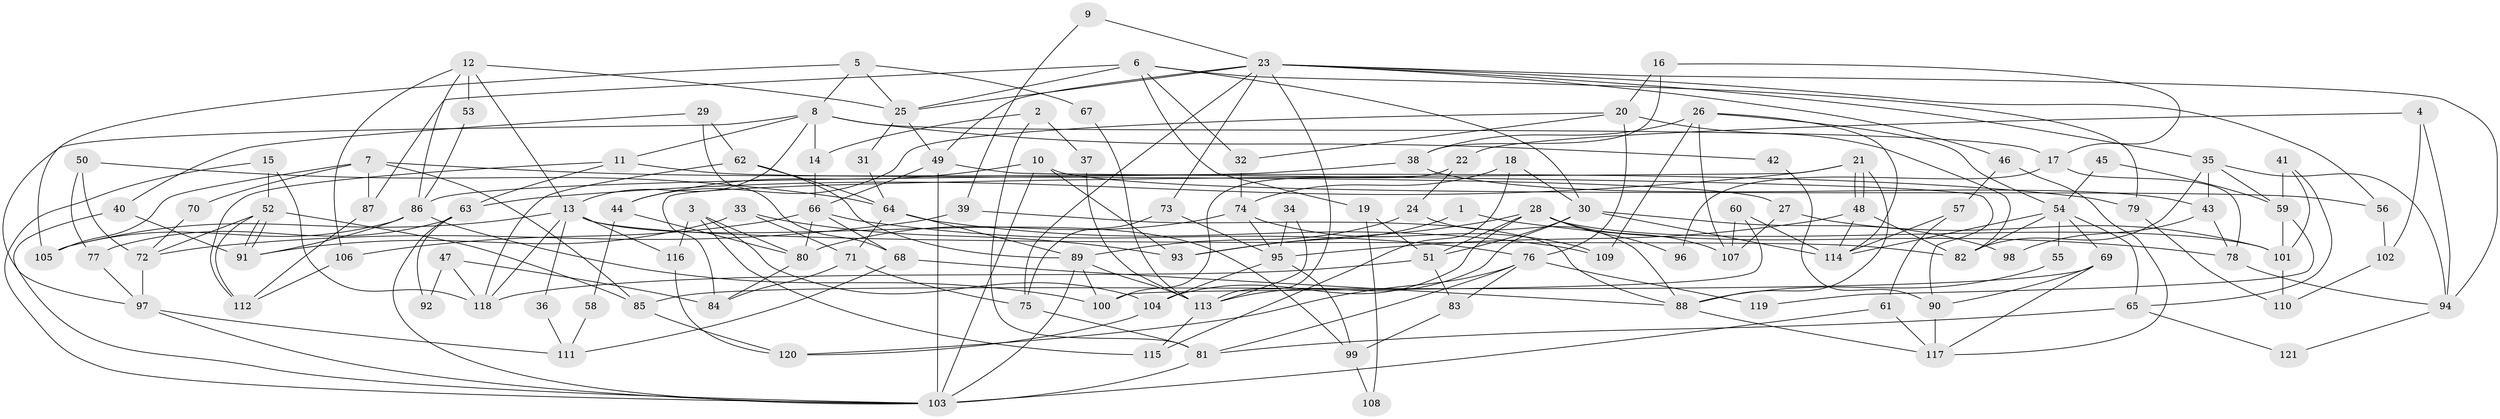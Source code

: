 // coarse degree distribution, {4: 0.14754098360655737, 9: 0.04918032786885246, 6: 0.11475409836065574, 8: 0.04918032786885246, 7: 0.04918032786885246, 10: 0.03278688524590164, 3: 0.13114754098360656, 14: 0.03278688524590164, 11: 0.03278688524590164, 12: 0.03278688524590164, 5: 0.09836065573770492, 2: 0.22950819672131148}
// Generated by graph-tools (version 1.1) at 2025/50/03/04/25 22:50:56]
// undirected, 121 vertices, 242 edges
graph export_dot {
  node [color=gray90,style=filled];
  1;
  2;
  3;
  4;
  5;
  6;
  7;
  8;
  9;
  10;
  11;
  12;
  13;
  14;
  15;
  16;
  17;
  18;
  19;
  20;
  21;
  22;
  23;
  24;
  25;
  26;
  27;
  28;
  29;
  30;
  31;
  32;
  33;
  34;
  35;
  36;
  37;
  38;
  39;
  40;
  41;
  42;
  43;
  44;
  45;
  46;
  47;
  48;
  49;
  50;
  51;
  52;
  53;
  54;
  55;
  56;
  57;
  58;
  59;
  60;
  61;
  62;
  63;
  64;
  65;
  66;
  67;
  68;
  69;
  70;
  71;
  72;
  73;
  74;
  75;
  76;
  77;
  78;
  79;
  80;
  81;
  82;
  83;
  84;
  85;
  86;
  87;
  88;
  89;
  90;
  91;
  92;
  93;
  94;
  95;
  96;
  97;
  98;
  99;
  100;
  101;
  102;
  103;
  104;
  105;
  106;
  107;
  108;
  109;
  110;
  111;
  112;
  113;
  114;
  115;
  116;
  117;
  118;
  119;
  120;
  121;
  1 -- 93;
  1 -- 78;
  2 -- 14;
  2 -- 81;
  2 -- 37;
  3 -- 80;
  3 -- 104;
  3 -- 115;
  3 -- 116;
  4 -- 102;
  4 -- 22;
  4 -- 94;
  5 -- 105;
  5 -- 25;
  5 -- 8;
  5 -- 67;
  6 -- 32;
  6 -- 25;
  6 -- 19;
  6 -- 30;
  6 -- 79;
  6 -- 87;
  7 -- 85;
  7 -- 87;
  7 -- 70;
  7 -- 79;
  7 -- 105;
  8 -- 17;
  8 -- 11;
  8 -- 13;
  8 -- 14;
  8 -- 42;
  8 -- 97;
  9 -- 23;
  9 -- 39;
  10 -- 44;
  10 -- 103;
  10 -- 56;
  10 -- 93;
  11 -- 27;
  11 -- 63;
  11 -- 112;
  12 -- 25;
  12 -- 86;
  12 -- 13;
  12 -- 53;
  12 -- 106;
  13 -- 36;
  13 -- 82;
  13 -- 99;
  13 -- 105;
  13 -- 116;
  13 -- 118;
  14 -- 66;
  15 -- 52;
  15 -- 118;
  15 -- 103;
  16 -- 38;
  16 -- 20;
  16 -- 17;
  17 -- 78;
  17 -- 96;
  18 -- 115;
  18 -- 30;
  18 -- 74;
  19 -- 51;
  19 -- 108;
  20 -- 82;
  20 -- 76;
  20 -- 32;
  20 -- 44;
  21 -- 48;
  21 -- 48;
  21 -- 63;
  21 -- 84;
  21 -- 88;
  22 -- 24;
  22 -- 100;
  23 -- 75;
  23 -- 94;
  23 -- 25;
  23 -- 35;
  23 -- 46;
  23 -- 49;
  23 -- 56;
  23 -- 73;
  23 -- 113;
  24 -- 89;
  24 -- 88;
  25 -- 49;
  25 -- 31;
  26 -- 109;
  26 -- 114;
  26 -- 38;
  26 -- 54;
  26 -- 107;
  27 -- 101;
  27 -- 107;
  28 -- 51;
  28 -- 93;
  28 -- 96;
  28 -- 101;
  28 -- 104;
  28 -- 107;
  29 -- 40;
  29 -- 62;
  29 -- 68;
  30 -- 51;
  30 -- 98;
  30 -- 113;
  30 -- 114;
  31 -- 64;
  32 -- 74;
  33 -- 71;
  33 -- 91;
  33 -- 93;
  34 -- 95;
  34 -- 113;
  35 -- 82;
  35 -- 43;
  35 -- 59;
  35 -- 94;
  36 -- 111;
  37 -- 113;
  38 -- 86;
  38 -- 43;
  39 -- 88;
  39 -- 72;
  40 -- 103;
  40 -- 91;
  41 -- 59;
  41 -- 65;
  41 -- 101;
  42 -- 90;
  43 -- 78;
  43 -- 98;
  44 -- 80;
  44 -- 58;
  45 -- 59;
  45 -- 54;
  46 -- 117;
  46 -- 57;
  47 -- 118;
  47 -- 84;
  47 -- 92;
  48 -- 82;
  48 -- 95;
  48 -- 114;
  49 -- 66;
  49 -- 90;
  49 -- 103;
  50 -- 72;
  50 -- 77;
  50 -- 64;
  51 -- 83;
  51 -- 118;
  52 -- 112;
  52 -- 91;
  52 -- 91;
  52 -- 72;
  52 -- 85;
  53 -- 86;
  54 -- 114;
  54 -- 55;
  54 -- 65;
  54 -- 69;
  54 -- 82;
  55 -- 88;
  56 -- 102;
  57 -- 114;
  57 -- 61;
  58 -- 111;
  59 -- 101;
  59 -- 119;
  60 -- 107;
  60 -- 114;
  60 -- 100;
  61 -- 103;
  61 -- 117;
  62 -- 64;
  62 -- 89;
  62 -- 118;
  63 -- 103;
  63 -- 77;
  63 -- 92;
  64 -- 89;
  64 -- 71;
  64 -- 109;
  65 -- 81;
  65 -- 121;
  66 -- 68;
  66 -- 76;
  66 -- 80;
  66 -- 106;
  67 -- 113;
  68 -- 88;
  68 -- 111;
  69 -- 90;
  69 -- 85;
  69 -- 117;
  70 -- 72;
  71 -- 84;
  71 -- 75;
  72 -- 97;
  73 -- 95;
  73 -- 75;
  74 -- 95;
  74 -- 80;
  74 -- 109;
  75 -- 81;
  76 -- 120;
  76 -- 81;
  76 -- 83;
  76 -- 119;
  77 -- 97;
  78 -- 94;
  79 -- 110;
  80 -- 84;
  81 -- 103;
  83 -- 99;
  85 -- 120;
  86 -- 100;
  86 -- 105;
  86 -- 91;
  87 -- 112;
  88 -- 117;
  89 -- 103;
  89 -- 113;
  89 -- 100;
  90 -- 117;
  94 -- 121;
  95 -- 104;
  95 -- 99;
  97 -- 103;
  97 -- 111;
  99 -- 108;
  101 -- 110;
  102 -- 110;
  104 -- 120;
  106 -- 112;
  113 -- 115;
  116 -- 120;
}
